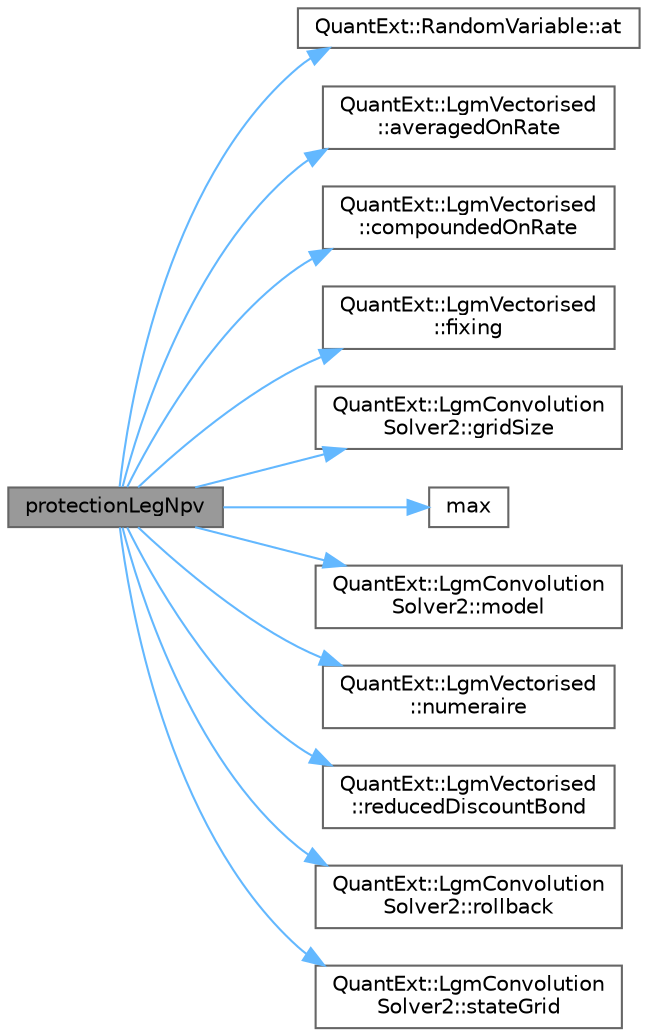 digraph "protectionLegNpv"
{
 // INTERACTIVE_SVG=YES
 // LATEX_PDF_SIZE
  bgcolor="transparent";
  edge [fontname=Helvetica,fontsize=10,labelfontname=Helvetica,labelfontsize=10];
  node [fontname=Helvetica,fontsize=10,shape=box,height=0.2,width=0.4];
  rankdir="LR";
  Node1 [label="protectionLegNpv",height=0.2,width=0.4,color="gray40", fillcolor="grey60", style="filled", fontcolor="black",tooltip=" "];
  Node1 -> Node2 [color="steelblue1",style="solid"];
  Node2 [label="QuantExt::RandomVariable::at",height=0.2,width=0.4,color="grey40", fillcolor="white", style="filled",URL="C:/dev/ORE/documentation/QuantExt/doc/quantext.tag$struct_quant_ext_1_1_random_variable.html#a52b7b894964a2a061ce79c386c3e3e8f",tooltip=" "];
  Node1 -> Node3 [color="steelblue1",style="solid"];
  Node3 [label="QuantExt::LgmVectorised\l::averagedOnRate",height=0.2,width=0.4,color="grey40", fillcolor="white", style="filled",URL="C:/dev/ORE/documentation/QuantExt/doc/quantext.tag$class_quant_ext_1_1_lgm_vectorised.html#a8505d38cea841723efcc7a86be4cc17c",tooltip=" "];
  Node1 -> Node4 [color="steelblue1",style="solid"];
  Node4 [label="QuantExt::LgmVectorised\l::compoundedOnRate",height=0.2,width=0.4,color="grey40", fillcolor="white", style="filled",URL="C:/dev/ORE/documentation/QuantExt/doc/quantext.tag$class_quant_ext_1_1_lgm_vectorised.html#adcedfb8f7afb7a01b13fd94a8db8cf70",tooltip=" "];
  Node1 -> Node5 [color="steelblue1",style="solid"];
  Node5 [label="QuantExt::LgmVectorised\l::fixing",height=0.2,width=0.4,color="grey40", fillcolor="white", style="filled",URL="C:/dev/ORE/documentation/QuantExt/doc/quantext.tag$class_quant_ext_1_1_lgm_vectorised.html#a671bc1fefafaf56ae7028084cec2ac5c",tooltip=" "];
  Node1 -> Node6 [color="steelblue1",style="solid"];
  Node6 [label="QuantExt::LgmConvolution\lSolver2::gridSize",height=0.2,width=0.4,color="grey40", fillcolor="white", style="filled",URL="C:/dev/ORE/documentation/QuantExt/doc/quantext.tag$class_quant_ext_1_1_lgm_convolution_solver2.html#afaaf32c43925e8a0f85bbba660146b8d",tooltip=" "];
  Node1 -> Node7 [color="steelblue1",style="solid"];
  Node7 [label="max",height=0.2,width=0.4,color="grey40", fillcolor="white", style="filled",URL="C:/dev/ORE/documentation/QuantExt/doc/quantext.tag$namespace_quant_ext.html#a0780e43df89be3d7f7671eca2418cdd1",tooltip=" "];
  Node1 -> Node8 [color="steelblue1",style="solid"];
  Node8 [label="QuantExt::LgmConvolution\lSolver2::model",height=0.2,width=0.4,color="grey40", fillcolor="white", style="filled",URL="C:/dev/ORE/documentation/QuantExt/doc/quantext.tag$class_quant_ext_1_1_lgm_convolution_solver2.html#a050ea6a9d5bc55b5d766f615d91e257a",tooltip=" "];
  Node1 -> Node9 [color="steelblue1",style="solid"];
  Node9 [label="QuantExt::LgmVectorised\l::numeraire",height=0.2,width=0.4,color="grey40", fillcolor="white", style="filled",URL="C:/dev/ORE/documentation/QuantExt/doc/quantext.tag$class_quant_ext_1_1_lgm_vectorised.html#a86173b3bbe1056659300044528205102",tooltip=" "];
  Node1 -> Node10 [color="steelblue1",style="solid"];
  Node10 [label="QuantExt::LgmVectorised\l::reducedDiscountBond",height=0.2,width=0.4,color="grey40", fillcolor="white", style="filled",URL="C:/dev/ORE/documentation/QuantExt/doc/quantext.tag$class_quant_ext_1_1_lgm_vectorised.html#aa8160c533ebc94797675516989155ed2",tooltip=" "];
  Node1 -> Node11 [color="steelblue1",style="solid"];
  Node11 [label="QuantExt::LgmConvolution\lSolver2::rollback",height=0.2,width=0.4,color="grey40", fillcolor="white", style="filled",URL="C:/dev/ORE/documentation/QuantExt/doc/quantext.tag$class_quant_ext_1_1_lgm_convolution_solver2.html#a3f3971be25680a745b28f6fce69d31b6",tooltip=" "];
  Node1 -> Node12 [color="steelblue1",style="solid"];
  Node12 [label="QuantExt::LgmConvolution\lSolver2::stateGrid",height=0.2,width=0.4,color="grey40", fillcolor="white", style="filled",URL="C:/dev/ORE/documentation/QuantExt/doc/quantext.tag$class_quant_ext_1_1_lgm_convolution_solver2.html#ad83fd8f4a99f30bee5b71ec156941d4a",tooltip=" "];
}
